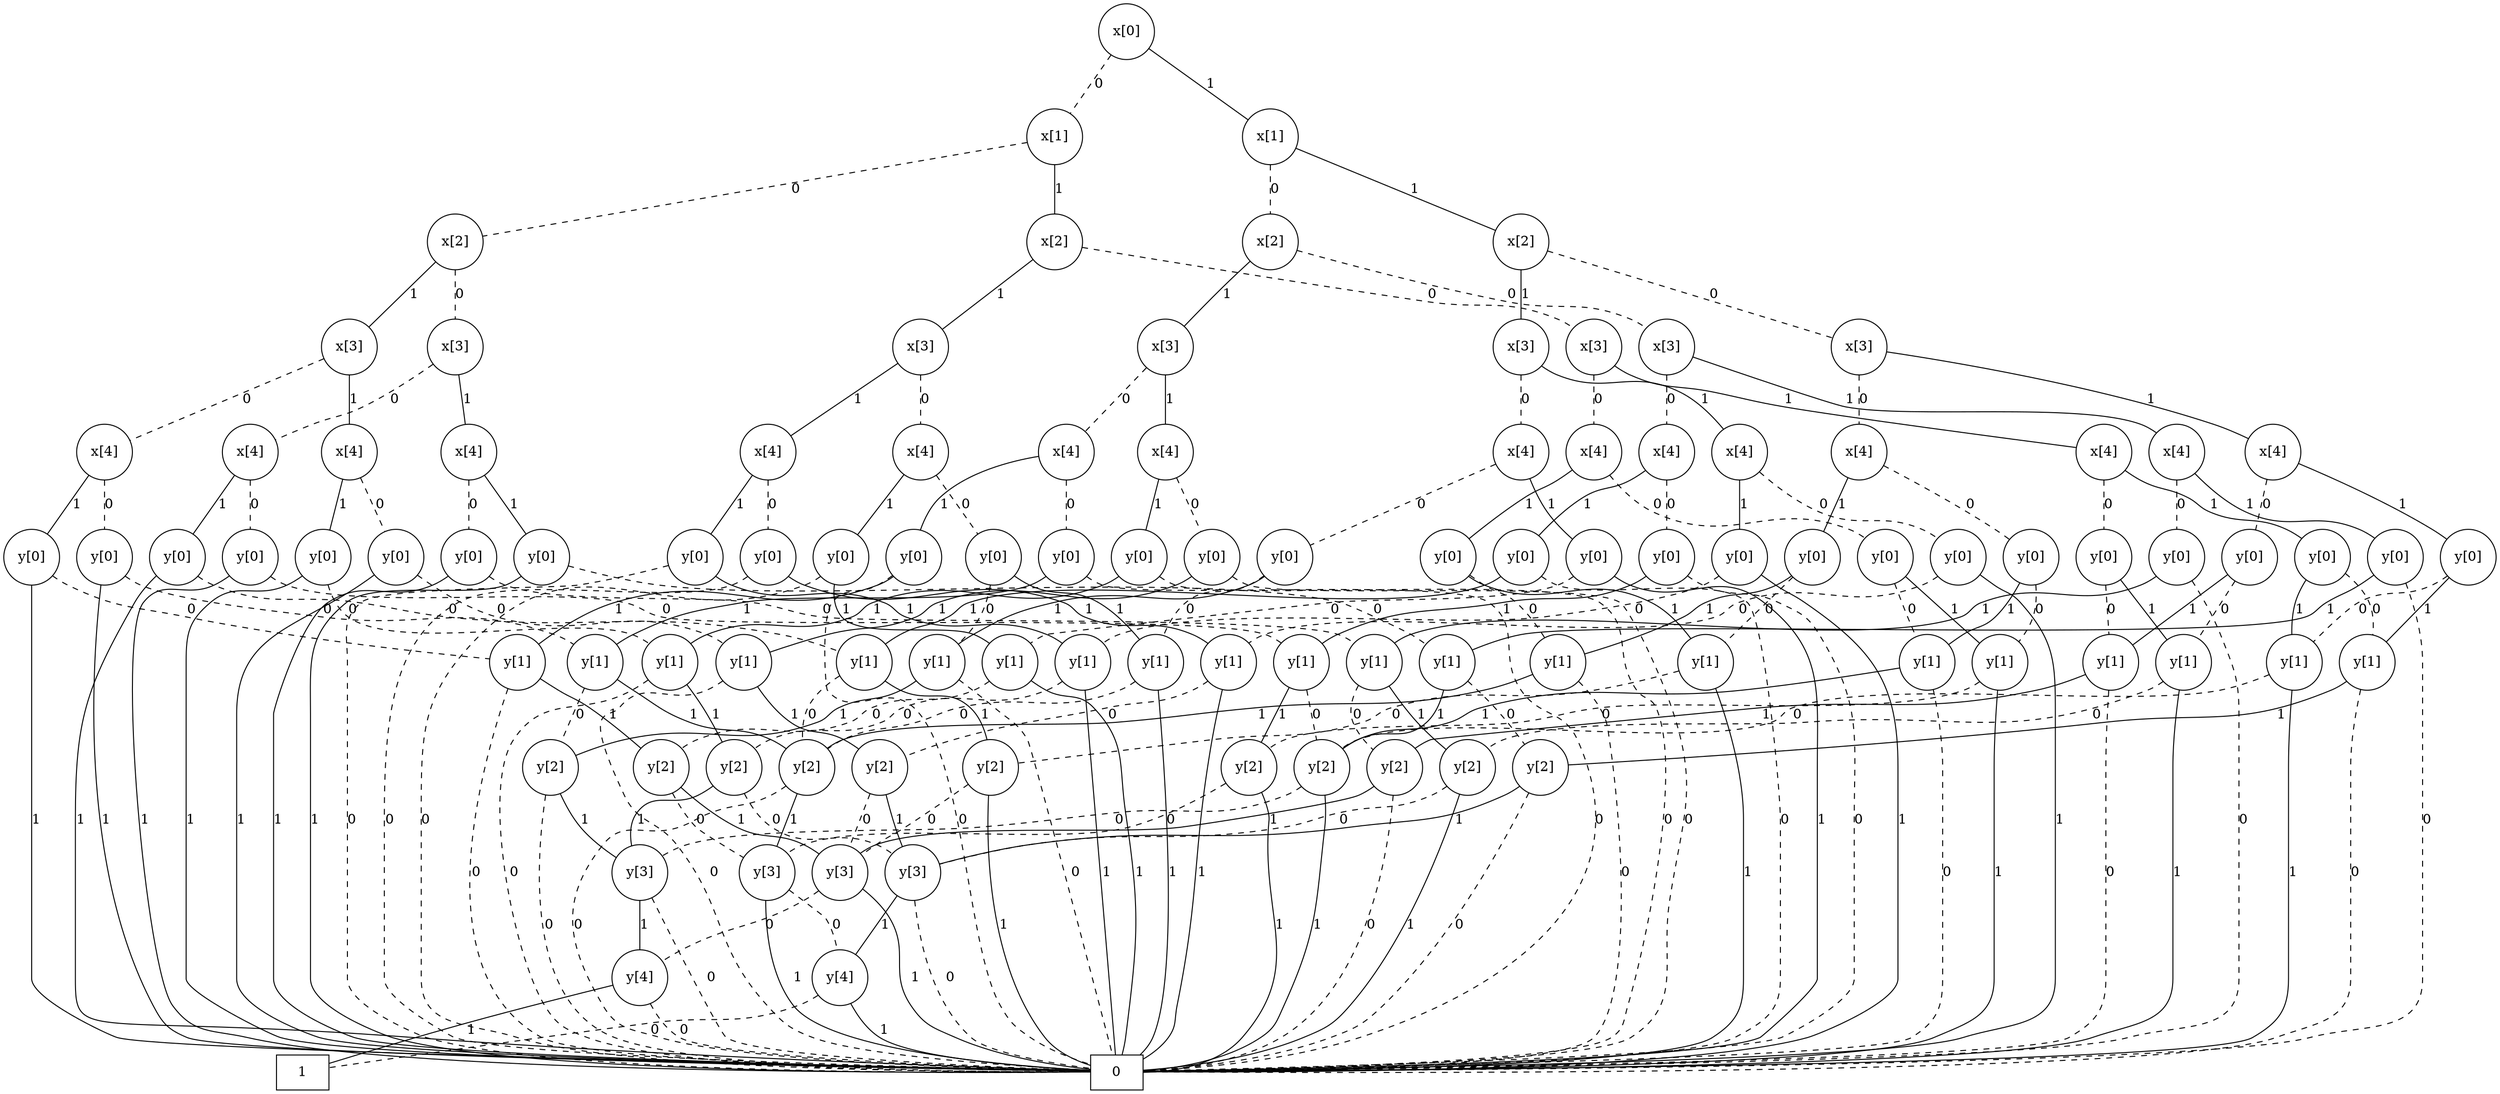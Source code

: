 graph BDD { n1906319638784 [label=0,shape=box]; n1906319769952 [label=1,shape=box]; n1906322342144 [label="y[4]",shape=circle]; n1906322494992 [label="y[3]",shape=circle]; n1906322494368 [label="y[2]",shape=circle]; n1906322495184 [label="y[4]",shape=circle]; n1906322495280 [label="y[3]",shape=circle]; n1906322495088 [label="y[2]",shape=circle]; n1906322494896 [label="y[1]",shape=circle]; n1906322494800 [label="y[0]",shape=circle]; n1906322495376 [label="y[2]",shape=circle]; n1906322495760 [label="y[3]",shape=circle]; n1906322495664 [label="y[2]",shape=circle]; n1906322495568 [label="y[1]",shape=circle]; n1906322495472 [label="y[0]",shape=circle]; n1906322494704 [label="x[4]",shape=circle]; n1906322495856 [label="y[2]",shape=circle]; n1906322496336 [label="y[3]",shape=circle]; n1906322496240 [label="y[2]",shape=circle]; n1906322496144 [label="y[1]",shape=circle]; n1906322496048 [label="y[0]",shape=circle]; n1906322496432 [label="y[2]",shape=circle]; n1906322496624 [label="y[1]",shape=circle]; n1906322496528 [label="y[0]",shape=circle]; n1906322495952 [label="x[4]",shape=circle]; n1906322494608 [label="x[3]",shape=circle]; n1906322496720 [label="y[2]",shape=circle]; n1906322497104 [label="y[1]",shape=circle]; n1906322497008 [label="y[0]",shape=circle]; n1906322497488 [label="y[2]",shape=circle]; n1906322497392 [label="y[1]",shape=circle]; n1906322497296 [label="y[0]",shape=circle]; n1906322496912 [label="x[4]",shape=circle]; n1906322669920 [label="y[2]",shape=circle]; n1906322669824 [label="y[1]",shape=circle]; n1906322669728 [label="y[0]",shape=circle]; n1906322670208 [label="y[2]",shape=circle]; n1906322670112 [label="y[1]",shape=circle]; n1906322670016 [label="y[0]",shape=circle]; n1906322497248 [label="x[4]",shape=circle]; n1906322496816 [label="x[3]",shape=circle]; n1906322494512 [label="x[2]",shape=circle]; n1906322669680 [label="y[1]",shape=circle]; n1906322670688 [label="y[1]",shape=circle]; n1906322670592 [label="y[0]",shape=circle]; n1906322670784 [label="y[1]",shape=circle]; n1906322670976 [label="y[1]",shape=circle]; n1906322670880 [label="y[0]",shape=circle]; n1906322670496 [label="x[4]",shape=circle]; n1906322671072 [label="y[1]",shape=circle]; n1906322671360 [label="y[1]",shape=circle]; n1906322671264 [label="y[0]",shape=circle]; n1906322671456 [label="y[1]",shape=circle]; n1906322671648 [label="y[1]",shape=circle]; n1906322671552 [label="y[0]",shape=circle]; n1906322671168 [label="x[4]",shape=circle]; n1906322670400 [label="x[3]",shape=circle]; n1906322671744 [label="y[1]",shape=circle]; n1906322672128 [label="y[1]",shape=circle]; n1906322672032 [label="y[0]",shape=circle]; n1906322672512 [label="y[1]",shape=circle]; n1906322672320 [label="y[0]",shape=circle]; n1906322671936 [label="x[4]",shape=circle]; n1906322672800 [label="y[1]",shape=circle]; n1906322672704 [label="y[0]",shape=circle]; n1906322672992 [label="y[1]",shape=circle]; n1906322672608 [label="y[0]",shape=circle]; n1906322672224 [label="x[4]",shape=circle]; n1906322671840 [label="x[3]",shape=circle]; n1906322670304 [label="x[2]",shape=circle]; n1906322494416 [label="x[1]",shape=circle]; n1906322673472 [label="y[0]",shape=circle]; n1906322673088 [label="y[0]",shape=circle]; n1906322673376 [label="x[4]",shape=circle]; n1906322686112 [label="y[0]",shape=circle]; n1906322686016 [label="y[0]",shape=circle]; n1906322673568 [label="x[4]",shape=circle]; n1906322673280 [label="x[3]",shape=circle]; n1906322686496 [label="y[0]",shape=circle]; n1906322686304 [label="y[0]",shape=circle]; n1906322686400 [label="x[4]",shape=circle]; n1906322686592 [label="y[0]",shape=circle]; n1906322686976 [label="y[0]",shape=circle]; n1906322686784 [label="x[4]",shape=circle]; n1906322686208 [label="x[3]",shape=circle]; n1906322673184 [label="x[2]",shape=circle]; n1906322687264 [label="y[0]",shape=circle]; n1906322687360 [label="y[0]",shape=circle]; n1906322687168 [label="x[4]",shape=circle]; n1906322687552 [label="y[0]",shape=circle]; n1906322687648 [label="y[0]",shape=circle]; n1906322687456 [label="x[4]",shape=circle]; n1906322686880 [label="x[3]",shape=circle]; n1906322687936 [label="y[0]",shape=circle]; n1906322688032 [label="y[0]",shape=circle]; n1906322687840 [label="x[4]",shape=circle]; n1906322686688 [label="y[0]",shape=circle]; n1906322688416 [label="y[0]",shape=circle]; n1906322688224 [label="x[4]",shape=circle]; n1906322687744 [label="x[3]",shape=circle]; n1906322687072 [label="x[2]",shape=circle]; n1906322672896 [label="x[1]",shape=circle]; n1906322344592 [label="x[0]",shape=circle]; n1906322342144 -- n1906319638784 [label=0,style=dashed]; n1906322342144 -- n1906319769952 [label=1]; n1906322494992 -- n1906319638784 [label=0,style=dashed]; n1906322494992 -- n1906322342144 [label=1]; n1906322494368 -- n1906322494992 [label=0,style=dashed]; n1906322494368 -- n1906319638784 [label=1]; n1906322495184 -- n1906319769952 [label=0,style=dashed]; n1906322495184 -- n1906319638784 [label=1]; n1906322495280 -- n1906322495184 [label=0,style=dashed]; n1906322495280 -- n1906319638784 [label=1]; n1906322495088 -- n1906322495280 [label=0,style=dashed]; n1906322495088 -- n1906319638784 [label=1]; n1906322494896 -- n1906322494368 [label=0,style=dashed]; n1906322494896 -- n1906322495088 [label=1]; n1906322494800 -- n1906322494896 [label=0,style=dashed]; n1906322494800 -- n1906319638784 [label=1]; n1906322495376 -- n1906319638784 [label=0,style=dashed]; n1906322495376 -- n1906322495280 [label=1]; n1906322495760 -- n1906322342144 [label=0,style=dashed]; n1906322495760 -- n1906319638784 [label=1]; n1906322495664 -- n1906322495760 [label=0,style=dashed]; n1906322495664 -- n1906319638784 [label=1]; n1906322495568 -- n1906322495376 [label=0,style=dashed]; n1906322495568 -- n1906322495664 [label=1]; n1906322495472 -- n1906322495568 [label=0,style=dashed]; n1906322495472 -- n1906319638784 [label=1]; n1906322494704 -- n1906322494800 [label=0,style=dashed]; n1906322494704 -- n1906322495472 [label=1]; n1906322495856 -- n1906319638784 [label=0,style=dashed]; n1906322495856 -- n1906322495760 [label=1]; n1906322496336 -- n1906319638784 [label=0,style=dashed]; n1906322496336 -- n1906322495184 [label=1]; n1906322496240 -- n1906322496336 [label=0,style=dashed]; n1906322496240 -- n1906319638784 [label=1]; n1906322496144 -- n1906322495856 [label=0,style=dashed]; n1906322496144 -- n1906322496240 [label=1]; n1906322496048 -- n1906322496144 [label=0,style=dashed]; n1906322496048 -- n1906319638784 [label=1]; n1906322496432 -- n1906319638784 [label=0,style=dashed]; n1906322496432 -- n1906322496336 [label=1]; n1906322496624 -- n1906322496432 [label=0,style=dashed]; n1906322496624 -- n1906322494368 [label=1]; n1906322496528 -- n1906322496624 [label=0,style=dashed]; n1906322496528 -- n1906319638784 [label=1]; n1906322495952 -- n1906322496048 [label=0,style=dashed]; n1906322495952 -- n1906322496528 [label=1]; n1906322494608 -- n1906322494704 [label=0,style=dashed]; n1906322494608 -- n1906322495952 [label=1]; n1906322496720 -- n1906319638784 [label=0,style=dashed]; n1906322496720 -- n1906322494992 [label=1]; n1906322497104 -- n1906322496720 [label=0,style=dashed]; n1906322497104 -- n1906322495376 [label=1]; n1906322497008 -- n1906322497104 [label=0,style=dashed]; n1906322497008 -- n1906319638784 [label=1]; n1906322497488 -- n1906322495280 [label=0,style=dashed]; n1906322497488 -- n1906322495760 [label=1]; n1906322497392 -- n1906319638784 [label=0,style=dashed]; n1906322497392 -- n1906322497488 [label=1]; n1906322497296 -- n1906322497392 [label=0,style=dashed]; n1906322497296 -- n1906319638784 [label=1]; n1906322496912 -- n1906322497008 [label=0,style=dashed]; n1906322496912 -- n1906322497296 [label=1]; n1906322669920 -- n1906322495760 [label=0,style=dashed]; n1906322669920 -- n1906322496336 [label=1]; n1906322669824 -- n1906319638784 [label=0,style=dashed]; n1906322669824 -- n1906322669920 [label=1]; n1906322669728 -- n1906322669824 [label=0,style=dashed]; n1906322669728 -- n1906319638784 [label=1]; n1906322670208 -- n1906322496336 [label=0,style=dashed]; n1906322670208 -- n1906322494992 [label=1]; n1906322670112 -- n1906319638784 [label=0,style=dashed]; n1906322670112 -- n1906322670208 [label=1]; n1906322670016 -- n1906322670112 [label=0,style=dashed]; n1906322670016 -- n1906319638784 [label=1]; n1906322497248 -- n1906322669728 [label=0,style=dashed]; n1906322497248 -- n1906322670016 [label=1]; n1906322496816 -- n1906322496912 [label=0,style=dashed]; n1906322496816 -- n1906322497248 [label=1]; n1906322494512 -- n1906322494608 [label=0,style=dashed]; n1906322494512 -- n1906322496816 [label=1]; n1906322669680 -- n1906319638784 [label=0,style=dashed]; n1906322669680 -- n1906322494368 [label=1]; n1906322670688 -- n1906322495088 [label=0,style=dashed]; n1906322670688 -- n1906319638784 [label=1]; n1906322670592 -- n1906322669680 [label=0,style=dashed]; n1906322670592 -- n1906322670688 [label=1]; n1906322670784 -- n1906319638784 [label=0,style=dashed]; n1906322670784 -- n1906322495376 [label=1]; n1906322670976 -- n1906322495664 [label=0,style=dashed]; n1906322670976 -- n1906319638784 [label=1]; n1906322670880 -- n1906322670784 [label=0,style=dashed]; n1906322670880 -- n1906322670976 [label=1]; n1906322670496 -- n1906322670592 [label=0,style=dashed]; n1906322670496 -- n1906322670880 [label=1]; n1906322671072 -- n1906319638784 [label=0,style=dashed]; n1906322671072 -- n1906322495856 [label=1]; n1906322671360 -- n1906322496240 [label=0,style=dashed]; n1906322671360 -- n1906319638784 [label=1]; n1906322671264 -- n1906322671072 [label=0,style=dashed]; n1906322671264 -- n1906322671360 [label=1]; n1906322671456 -- n1906319638784 [label=0,style=dashed]; n1906322671456 -- n1906322496432 [label=1]; n1906322671648 -- n1906322494368 [label=0,style=dashed]; n1906322671648 -- n1906319638784 [label=1]; n1906322671552 -- n1906322671456 [label=0,style=dashed]; n1906322671552 -- n1906322671648 [label=1]; n1906322671168 -- n1906322671264 [label=0,style=dashed]; n1906322671168 -- n1906322671552 [label=1]; n1906322670400 -- n1906322670496 [label=0,style=dashed]; n1906322670400 -- n1906322671168 [label=1]; n1906322671744 -- n1906319638784 [label=0,style=dashed]; n1906322671744 -- n1906322496720 [label=1]; n1906322672128 -- n1906322495376 [label=0,style=dashed]; n1906322672128 -- n1906319638784 [label=1]; n1906322672032 -- n1906322671744 [label=0,style=dashed]; n1906322672032 -- n1906322672128 [label=1]; n1906322672512 -- n1906322497488 [label=0,style=dashed]; n1906322672512 -- n1906319638784 [label=1]; n1906322672320 -- n1906319638784 [label=0,style=dashed]; n1906322672320 -- n1906322672512 [label=1]; n1906322671936 -- n1906322672032 [label=0,style=dashed]; n1906322671936 -- n1906322672320 [label=1]; n1906322672800 -- n1906322669920 [label=0,style=dashed]; n1906322672800 -- n1906319638784 [label=1]; n1906322672704 -- n1906319638784 [label=0,style=dashed]; n1906322672704 -- n1906322672800 [label=1]; n1906322672992 -- n1906322670208 [label=0,style=dashed]; n1906322672992 -- n1906319638784 [label=1]; n1906322672608 -- n1906319638784 [label=0,style=dashed]; n1906322672608 -- n1906322672992 [label=1]; n1906322672224 -- n1906322672704 [label=0,style=dashed]; n1906322672224 -- n1906322672608 [label=1]; n1906322671840 -- n1906322671936 [label=0,style=dashed]; n1906322671840 -- n1906322672224 [label=1]; n1906322670304 -- n1906322670400 [label=0,style=dashed]; n1906322670304 -- n1906322671840 [label=1]; n1906322494416 -- n1906322494512 [label=0,style=dashed]; n1906322494416 -- n1906322670304 [label=1]; n1906322673472 -- n1906319638784 [label=0,style=dashed]; n1906322673472 -- n1906322494896 [label=1]; n1906322673088 -- n1906319638784 [label=0,style=dashed]; n1906322673088 -- n1906322495568 [label=1]; n1906322673376 -- n1906322673472 [label=0,style=dashed]; n1906322673376 -- n1906322673088 [label=1]; n1906322686112 -- n1906319638784 [label=0,style=dashed]; n1906322686112 -- n1906322496144 [label=1]; n1906322686016 -- n1906319638784 [label=0,style=dashed]; n1906322686016 -- n1906322496624 [label=1]; n1906322673568 -- n1906322686112 [label=0,style=dashed]; n1906322673568 -- n1906322686016 [label=1]; n1906322673280 -- n1906322673376 [label=0,style=dashed]; n1906322673280 -- n1906322673568 [label=1]; n1906322686496 -- n1906319638784 [label=0,style=dashed]; n1906322686496 -- n1906322497104 [label=1]; n1906322686304 -- n1906319638784 [label=0,style=dashed]; n1906322686304 -- n1906322497392 [label=1]; n1906322686400 -- n1906322686496 [label=0,style=dashed]; n1906322686400 -- n1906322686304 [label=1]; n1906322686592 -- n1906319638784 [label=0,style=dashed]; n1906322686592 -- n1906322669824 [label=1]; n1906322686976 -- n1906319638784 [label=0,style=dashed]; n1906322686976 -- n1906322670112 [label=1]; n1906322686784 -- n1906322686592 [label=0,style=dashed]; n1906322686784 -- n1906322686976 [label=1]; n1906322686208 -- n1906322686400 [label=0,style=dashed]; n1906322686208 -- n1906322686784 [label=1]; n1906322673184 -- n1906322673280 [label=0,style=dashed]; n1906322673184 -- n1906322686208 [label=1]; n1906322687264 -- n1906322670688 [label=0,style=dashed]; n1906322687264 -- n1906322669680 [label=1]; n1906322687360 -- n1906322670976 [label=0,style=dashed]; n1906322687360 -- n1906322670784 [label=1]; n1906322687168 -- n1906322687264 [label=0,style=dashed]; n1906322687168 -- n1906322687360 [label=1]; n1906322687552 -- n1906322671360 [label=0,style=dashed]; n1906322687552 -- n1906322671072 [label=1]; n1906322687648 -- n1906322671648 [label=0,style=dashed]; n1906322687648 -- n1906322671456 [label=1]; n1906322687456 -- n1906322687552 [label=0,style=dashed]; n1906322687456 -- n1906322687648 [label=1]; n1906322686880 -- n1906322687168 [label=0,style=dashed]; n1906322686880 -- n1906322687456 [label=1]; n1906322687936 -- n1906322672128 [label=0,style=dashed]; n1906322687936 -- n1906322671744 [label=1]; n1906322688032 -- n1906322672512 [label=0,style=dashed]; n1906322688032 -- n1906319638784 [label=1]; n1906322687840 -- n1906322687936 [label=0,style=dashed]; n1906322687840 -- n1906322688032 [label=1]; n1906322686688 -- n1906322672800 [label=0,style=dashed]; n1906322686688 -- n1906319638784 [label=1]; n1906322688416 -- n1906322672992 [label=0,style=dashed]; n1906322688416 -- n1906319638784 [label=1]; n1906322688224 -- n1906322686688 [label=0,style=dashed]; n1906322688224 -- n1906322688416 [label=1]; n1906322687744 -- n1906322687840 [label=0,style=dashed]; n1906322687744 -- n1906322688224 [label=1]; n1906322687072 -- n1906322686880 [label=0,style=dashed]; n1906322687072 -- n1906322687744 [label=1]; n1906322672896 -- n1906322673184 [label=0,style=dashed]; n1906322672896 -- n1906322687072 [label=1]; n1906322344592 -- n1906322494416 [label=0,style=dashed]; n1906322344592 -- n1906322672896 [label=1]; }
